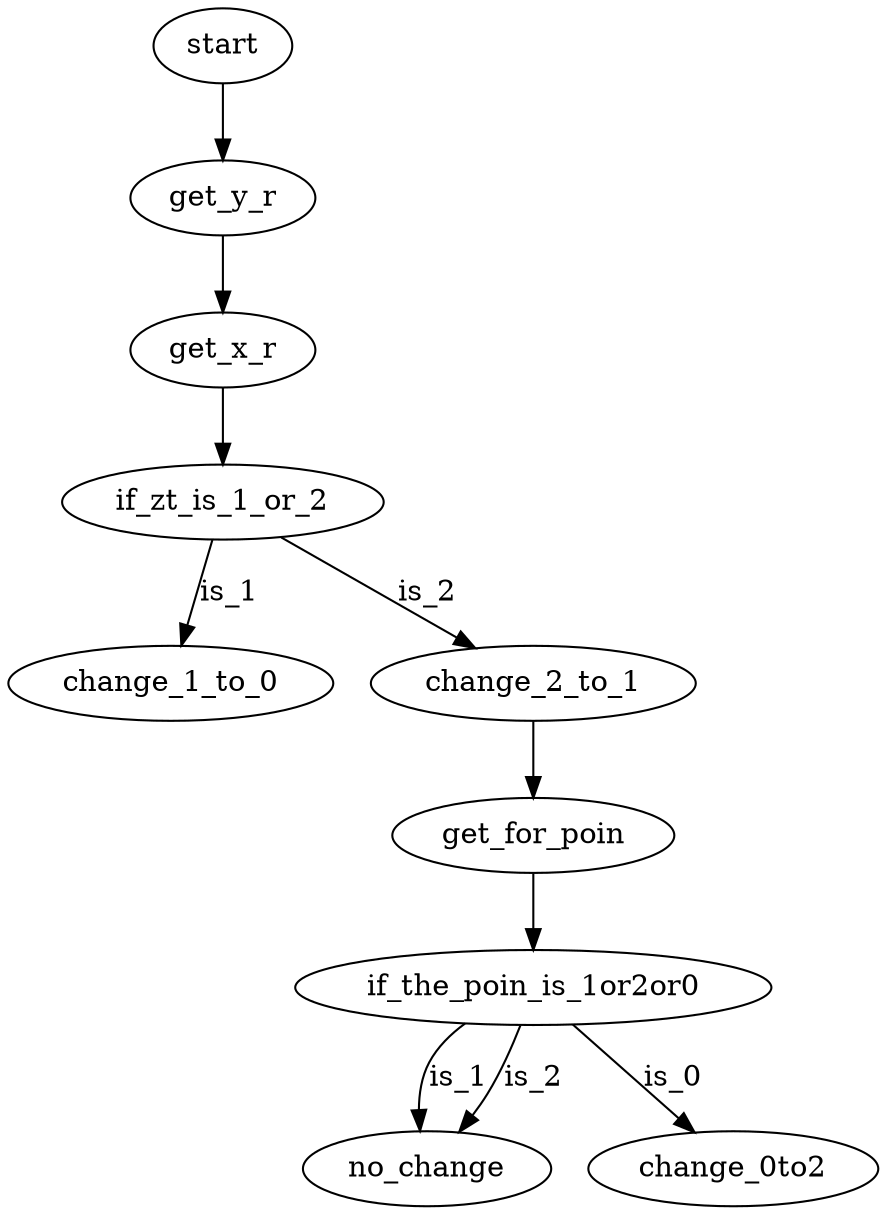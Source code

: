 digraph startgame {

	start -> get_y_r
	get_y_r -> get_x_r 

	get_x_r -> if_zt_is_1_or_2

	if_zt_is_1_or_2 -> change_1_to_0[label="is_1"]

	if_zt_is_1_or_2 -> change_2_to_1[label="is_2"]

	change_2_to_1 -> get_for_poin
	get_for_poin -> if_the_poin_is_1or2or0

	if_the_poin_is_1or2or0 -> no_change[label="is_1"]
	if_the_poin_is_1or2or0 -> no_change[label="is_2"]
	if_the_poin_is_1or2or0 -> change_0to2[label="is_0"]


}